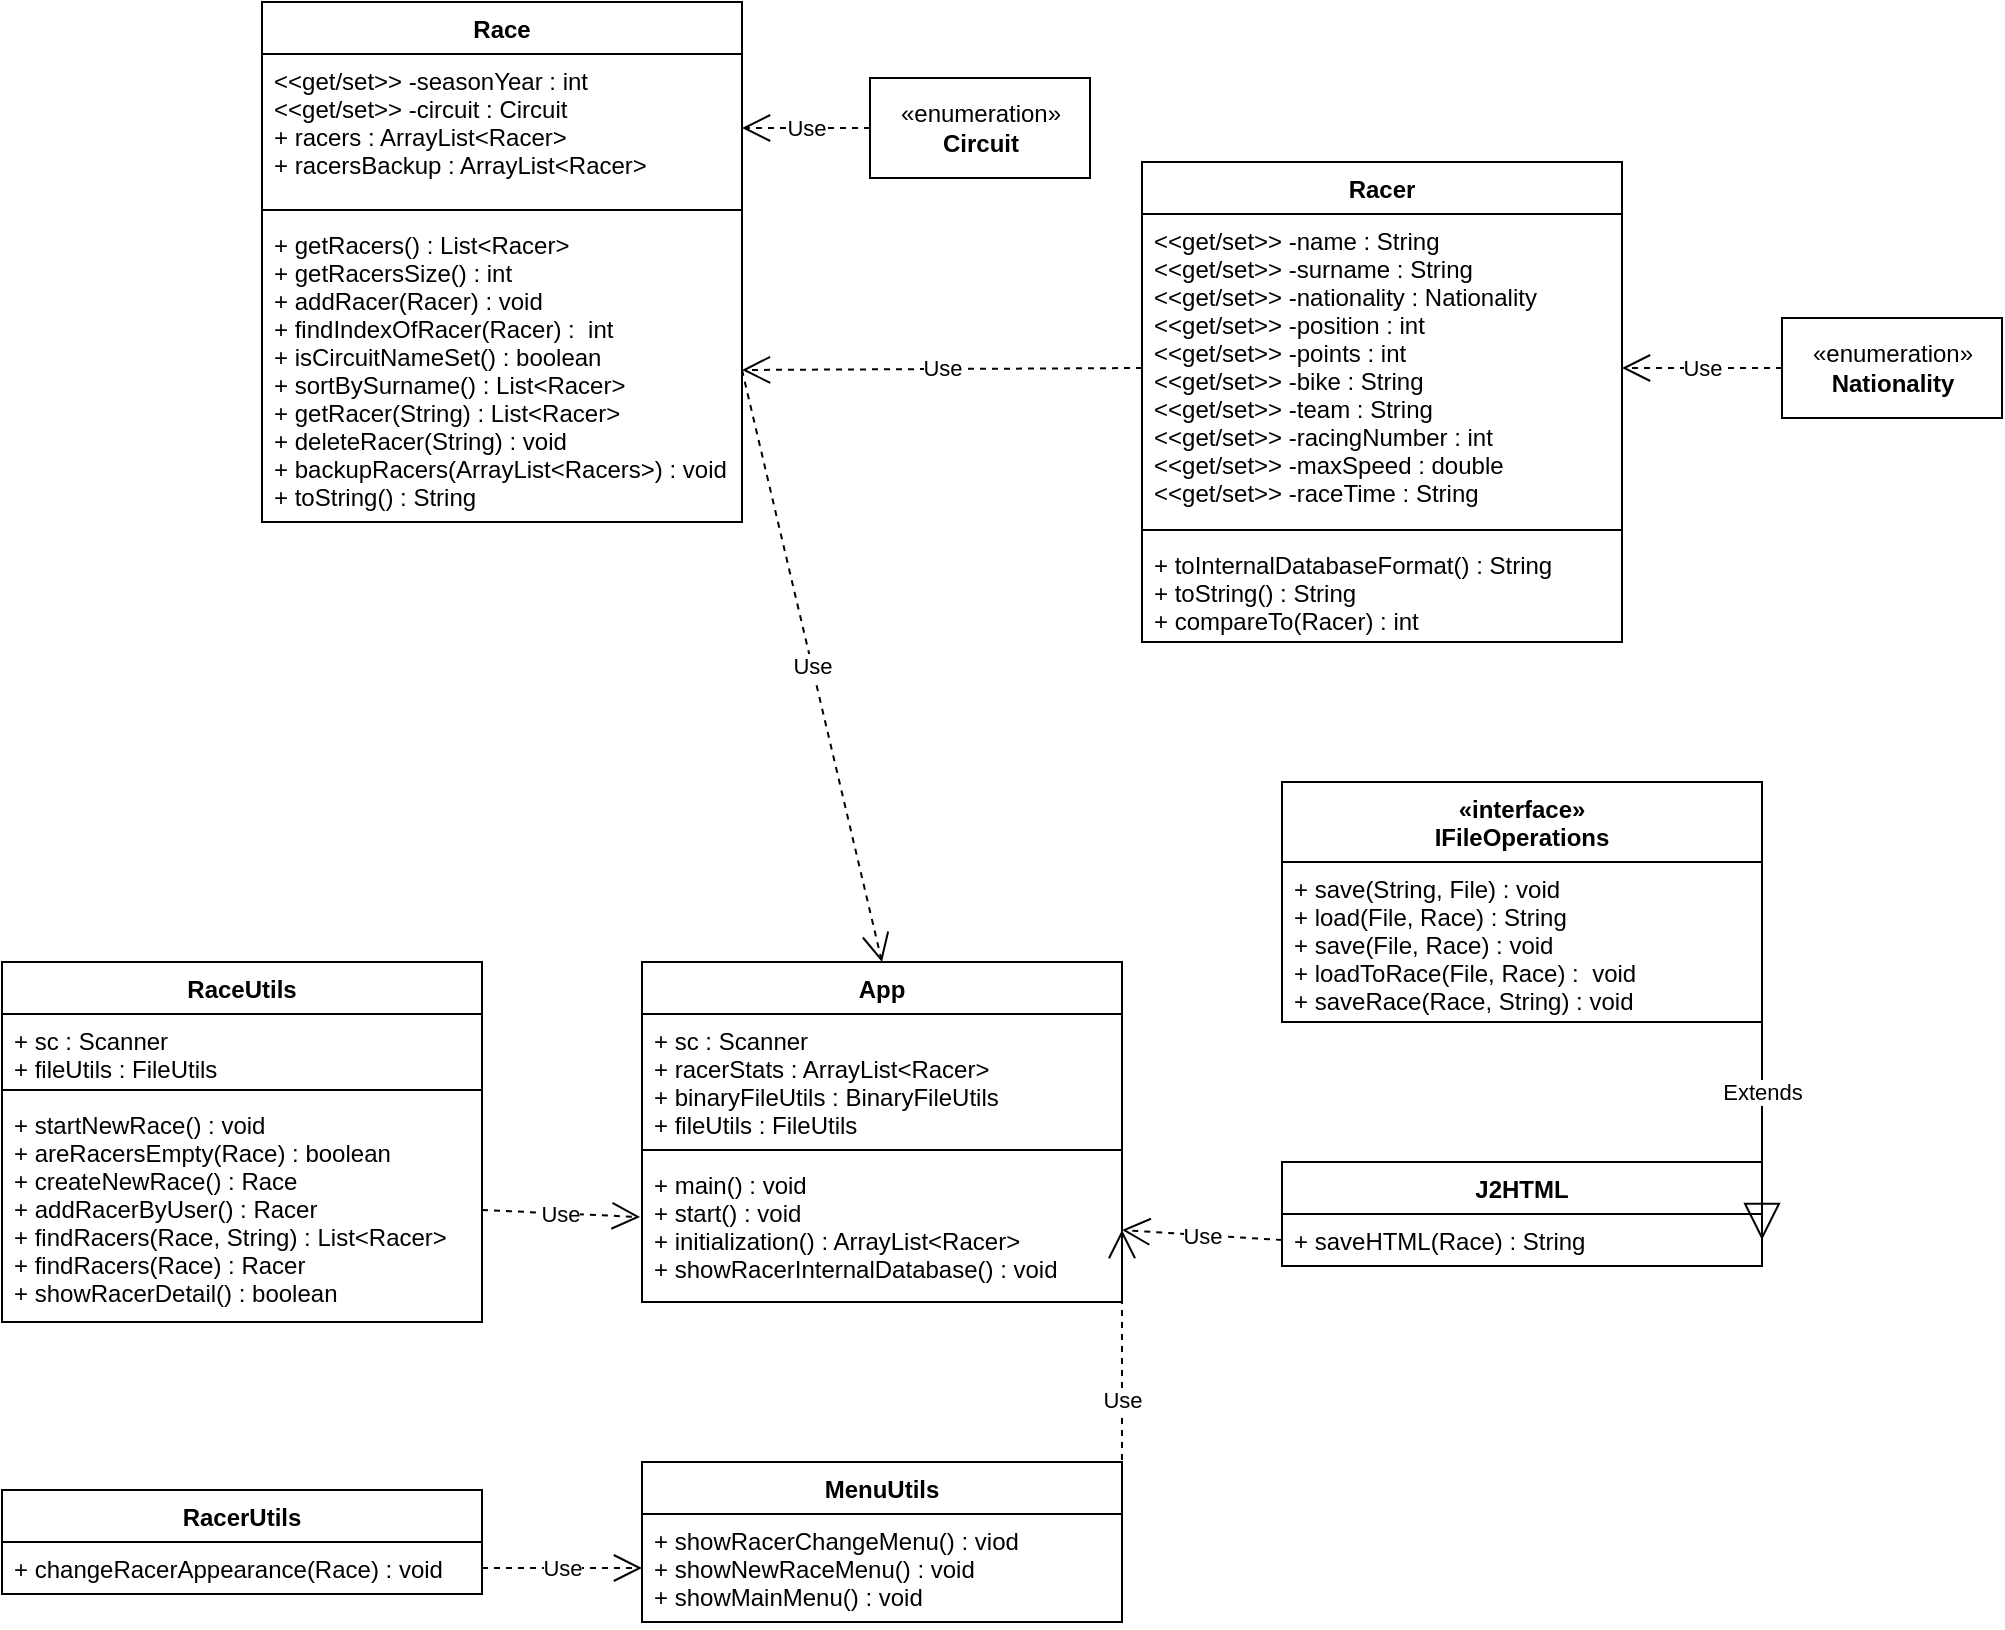 <mxfile version="19.0.1" type="github">
  <diagram id="C5RBs43oDa-KdzZeNtuy" name="Page-1">
    <mxGraphModel dx="1113" dy="732" grid="1" gridSize="10" guides="1" tooltips="1" connect="1" arrows="1" fold="1" page="1" pageScale="1" pageWidth="827" pageHeight="1169" math="0" shadow="0">
      <root>
        <mxCell id="WIyWlLk6GJQsqaUBKTNV-0" />
        <mxCell id="WIyWlLk6GJQsqaUBKTNV-1" parent="WIyWlLk6GJQsqaUBKTNV-0" />
        <mxCell id="mKFjjN0TuRmioYyIV8rE-8" value="Racer" style="swimlane;fontStyle=1;align=center;verticalAlign=top;childLayout=stackLayout;horizontal=1;startSize=26;horizontalStack=0;resizeParent=1;resizeParentMax=0;resizeLast=0;collapsible=1;marginBottom=0;" vertex="1" parent="WIyWlLk6GJQsqaUBKTNV-1">
          <mxGeometry x="570" y="80" width="240" height="240" as="geometry" />
        </mxCell>
        <mxCell id="mKFjjN0TuRmioYyIV8rE-9" value="&lt;&lt;get/set&gt;&gt; -name : String&#xa;&lt;&lt;get/set&gt;&gt; -surname : String&#xa;&lt;&lt;get/set&gt;&gt; -nationality : Nationality&#xa;&lt;&lt;get/set&gt;&gt; -position : int&#xa;&lt;&lt;get/set&gt;&gt; -points : int&#xa;&lt;&lt;get/set&gt;&gt; -bike : String&#xa;&lt;&lt;get/set&gt;&gt; -team : String&#xa;&lt;&lt;get/set&gt;&gt; -racingNumber : int&#xa;&lt;&lt;get/set&gt;&gt; -maxSpeed : double&#xa;&lt;&lt;get/set&gt;&gt; -raceTime : String" style="text;strokeColor=none;fillColor=none;align=left;verticalAlign=top;spacingLeft=4;spacingRight=4;overflow=hidden;rotatable=0;points=[[0,0.5],[1,0.5]];portConstraint=eastwest;" vertex="1" parent="mKFjjN0TuRmioYyIV8rE-8">
          <mxGeometry y="26" width="240" height="154" as="geometry" />
        </mxCell>
        <mxCell id="mKFjjN0TuRmioYyIV8rE-10" value="" style="line;strokeWidth=1;fillColor=none;align=left;verticalAlign=middle;spacingTop=-1;spacingLeft=3;spacingRight=3;rotatable=0;labelPosition=right;points=[];portConstraint=eastwest;" vertex="1" parent="mKFjjN0TuRmioYyIV8rE-8">
          <mxGeometry y="180" width="240" height="8" as="geometry" />
        </mxCell>
        <mxCell id="mKFjjN0TuRmioYyIV8rE-11" value="+ toInternalDatabaseFormat() : String&#xa;+ toString() : String&#xa;+ compareTo(Racer) : int&#xa;" style="text;strokeColor=none;fillColor=none;align=left;verticalAlign=top;spacingLeft=4;spacingRight=4;overflow=hidden;rotatable=0;points=[[0,0.5],[1,0.5]];portConstraint=eastwest;" vertex="1" parent="mKFjjN0TuRmioYyIV8rE-8">
          <mxGeometry y="188" width="240" height="52" as="geometry" />
        </mxCell>
        <mxCell id="mKFjjN0TuRmioYyIV8rE-16" value="Race" style="swimlane;fontStyle=1;align=center;verticalAlign=top;childLayout=stackLayout;horizontal=1;startSize=26;horizontalStack=0;resizeParent=1;resizeParentMax=0;resizeLast=0;collapsible=1;marginBottom=0;" vertex="1" parent="WIyWlLk6GJQsqaUBKTNV-1">
          <mxGeometry x="130" width="240" height="260" as="geometry" />
        </mxCell>
        <mxCell id="mKFjjN0TuRmioYyIV8rE-17" value="&lt;&lt;get/set&gt;&gt; -seasonYear : int&#xa;&lt;&lt;get/set&gt;&gt; -circuit : Circuit&#xa;+ racers : ArrayList&lt;Racer&gt;&#xa;+ racersBackup : ArrayList&lt;Racer&gt;&#xa;&#xa;" style="text;strokeColor=none;fillColor=none;align=left;verticalAlign=top;spacingLeft=4;spacingRight=4;overflow=hidden;rotatable=0;points=[[0,0.5],[1,0.5]];portConstraint=eastwest;" vertex="1" parent="mKFjjN0TuRmioYyIV8rE-16">
          <mxGeometry y="26" width="240" height="74" as="geometry" />
        </mxCell>
        <mxCell id="mKFjjN0TuRmioYyIV8rE-18" value="" style="line;strokeWidth=1;fillColor=none;align=left;verticalAlign=middle;spacingTop=-1;spacingLeft=3;spacingRight=3;rotatable=0;labelPosition=right;points=[];portConstraint=eastwest;" vertex="1" parent="mKFjjN0TuRmioYyIV8rE-16">
          <mxGeometry y="100" width="240" height="8" as="geometry" />
        </mxCell>
        <mxCell id="mKFjjN0TuRmioYyIV8rE-19" value="+ getRacers() : List&lt;Racer&gt;&#xa;+ getRacersSize() : int&#xa;+ addRacer(Racer) : void&#xa;+ findIndexOfRacer(Racer) :  int&#xa;+ isCircuitNameSet() : boolean&#xa;+ sortBySurname() : List&lt;Racer&gt;&#xa;+ getRacer(String) : List&lt;Racer&gt;&#xa;+ deleteRacer(String) : void&#xa;+ backupRacers(ArrayList&lt;Racers&gt;) : void &#xa;+ toString() : String&#xa;" style="text;strokeColor=none;fillColor=none;align=left;verticalAlign=top;spacingLeft=4;spacingRight=4;overflow=hidden;rotatable=0;points=[[0,0.5],[1,0.5]];portConstraint=eastwest;" vertex="1" parent="mKFjjN0TuRmioYyIV8rE-16">
          <mxGeometry y="108" width="240" height="152" as="geometry" />
        </mxCell>
        <mxCell id="mKFjjN0TuRmioYyIV8rE-29" value="«enumeration»&lt;br&gt;&lt;b&gt;Nationality&lt;/b&gt;" style="html=1;" vertex="1" parent="WIyWlLk6GJQsqaUBKTNV-1">
          <mxGeometry x="890" y="158" width="110" height="50" as="geometry" />
        </mxCell>
        <mxCell id="mKFjjN0TuRmioYyIV8rE-30" value="«enumeration»&lt;br&gt;&lt;b&gt;Circuit&lt;/b&gt;" style="html=1;" vertex="1" parent="WIyWlLk6GJQsqaUBKTNV-1">
          <mxGeometry x="434" y="38" width="110" height="50" as="geometry" />
        </mxCell>
        <mxCell id="mKFjjN0TuRmioYyIV8rE-38" value="«interface»&#xa;IFileOperations" style="swimlane;fontStyle=1;align=center;verticalAlign=top;childLayout=stackLayout;horizontal=1;startSize=40;horizontalStack=0;resizeParent=1;resizeParentMax=0;resizeLast=0;collapsible=1;marginBottom=0;" vertex="1" parent="WIyWlLk6GJQsqaUBKTNV-1">
          <mxGeometry x="640" y="390" width="240" height="120" as="geometry" />
        </mxCell>
        <mxCell id="mKFjjN0TuRmioYyIV8rE-41" value="+ save(String, File) : void&#xa;+ load(File, Race) : String&#xa;+ save(File, Race) : void&#xa;+ loadToRace(File, Race) :  void&#xa;+ saveRace(Race, String) : void" style="text;strokeColor=none;fillColor=none;align=left;verticalAlign=top;spacingLeft=4;spacingRight=4;overflow=hidden;rotatable=0;points=[[0,0.5],[1,0.5]];portConstraint=eastwest;" vertex="1" parent="mKFjjN0TuRmioYyIV8rE-38">
          <mxGeometry y="40" width="240" height="80" as="geometry" />
        </mxCell>
        <mxCell id="mKFjjN0TuRmioYyIV8rE-42" value="App" style="swimlane;fontStyle=1;align=center;verticalAlign=top;childLayout=stackLayout;horizontal=1;startSize=26;horizontalStack=0;resizeParent=1;resizeParentMax=0;resizeLast=0;collapsible=1;marginBottom=0;" vertex="1" parent="WIyWlLk6GJQsqaUBKTNV-1">
          <mxGeometry x="320" y="480" width="240" height="170" as="geometry" />
        </mxCell>
        <mxCell id="mKFjjN0TuRmioYyIV8rE-43" value="+ sc : Scanner&#xa;+ racerStats : ArrayList&lt;Racer&gt;  &#xa;+ binaryFileUtils : BinaryFileUtils&#xa;+ fileUtils : FileUtils" style="text;strokeColor=none;fillColor=none;align=left;verticalAlign=top;spacingLeft=4;spacingRight=4;overflow=hidden;rotatable=0;points=[[0,0.5],[1,0.5]];portConstraint=eastwest;" vertex="1" parent="mKFjjN0TuRmioYyIV8rE-42">
          <mxGeometry y="26" width="240" height="64" as="geometry" />
        </mxCell>
        <mxCell id="mKFjjN0TuRmioYyIV8rE-44" value="" style="line;strokeWidth=1;fillColor=none;align=left;verticalAlign=middle;spacingTop=-1;spacingLeft=3;spacingRight=3;rotatable=0;labelPosition=right;points=[];portConstraint=eastwest;" vertex="1" parent="mKFjjN0TuRmioYyIV8rE-42">
          <mxGeometry y="90" width="240" height="8" as="geometry" />
        </mxCell>
        <mxCell id="mKFjjN0TuRmioYyIV8rE-45" value="+ main() : void&#xa;+ start() : void&#xa;+ initialization() : ArrayList&lt;Racer&gt;&#xa;+ showRacerInternalDatabase() : void" style="text;strokeColor=none;fillColor=none;align=left;verticalAlign=top;spacingLeft=4;spacingRight=4;overflow=hidden;rotatable=0;points=[[0,0.5],[1,0.5]];portConstraint=eastwest;" vertex="1" parent="mKFjjN0TuRmioYyIV8rE-42">
          <mxGeometry y="98" width="240" height="72" as="geometry" />
        </mxCell>
        <mxCell id="mKFjjN0TuRmioYyIV8rE-47" value="J2HTML" style="swimlane;fontStyle=1;align=center;verticalAlign=top;childLayout=stackLayout;horizontal=1;startSize=26;horizontalStack=0;resizeParent=1;resizeParentMax=0;resizeLast=0;collapsible=1;marginBottom=0;" vertex="1" parent="WIyWlLk6GJQsqaUBKTNV-1">
          <mxGeometry x="640" y="580" width="240" height="52" as="geometry" />
        </mxCell>
        <mxCell id="mKFjjN0TuRmioYyIV8rE-50" value="+ saveHTML(Race) : String" style="text;strokeColor=none;fillColor=none;align=left;verticalAlign=top;spacingLeft=4;spacingRight=4;overflow=hidden;rotatable=0;points=[[0,0.5],[1,0.5]];portConstraint=eastwest;" vertex="1" parent="mKFjjN0TuRmioYyIV8rE-47">
          <mxGeometry y="26" width="240" height="26" as="geometry" />
        </mxCell>
        <mxCell id="mKFjjN0TuRmioYyIV8rE-51" value="MenuUtils" style="swimlane;fontStyle=1;align=center;verticalAlign=top;childLayout=stackLayout;horizontal=1;startSize=26;horizontalStack=0;resizeParent=1;resizeParentMax=0;resizeLast=0;collapsible=1;marginBottom=0;" vertex="1" parent="WIyWlLk6GJQsqaUBKTNV-1">
          <mxGeometry x="320" y="730" width="240" height="80" as="geometry" />
        </mxCell>
        <mxCell id="mKFjjN0TuRmioYyIV8rE-54" value="+ showRacerChangeMenu() : viod&#xa;+ showNewRaceMenu() : void&#xa;+ showMainMenu() : void" style="text;strokeColor=none;fillColor=none;align=left;verticalAlign=top;spacingLeft=4;spacingRight=4;overflow=hidden;rotatable=0;points=[[0,0.5],[1,0.5]];portConstraint=eastwest;" vertex="1" parent="mKFjjN0TuRmioYyIV8rE-51">
          <mxGeometry y="26" width="240" height="54" as="geometry" />
        </mxCell>
        <mxCell id="mKFjjN0TuRmioYyIV8rE-55" value="RaceUtils" style="swimlane;fontStyle=1;align=center;verticalAlign=top;childLayout=stackLayout;horizontal=1;startSize=26;horizontalStack=0;resizeParent=1;resizeParentMax=0;resizeLast=0;collapsible=1;marginBottom=0;" vertex="1" parent="WIyWlLk6GJQsqaUBKTNV-1">
          <mxGeometry y="480" width="240" height="180" as="geometry" />
        </mxCell>
        <mxCell id="mKFjjN0TuRmioYyIV8rE-56" value="+ sc : Scanner&#xa;+ fileUtils : FileUtils" style="text;strokeColor=none;fillColor=none;align=left;verticalAlign=top;spacingLeft=4;spacingRight=4;overflow=hidden;rotatable=0;points=[[0,0.5],[1,0.5]];portConstraint=eastwest;" vertex="1" parent="mKFjjN0TuRmioYyIV8rE-55">
          <mxGeometry y="26" width="240" height="34" as="geometry" />
        </mxCell>
        <mxCell id="mKFjjN0TuRmioYyIV8rE-57" value="" style="line;strokeWidth=1;fillColor=none;align=left;verticalAlign=middle;spacingTop=-1;spacingLeft=3;spacingRight=3;rotatable=0;labelPosition=right;points=[];portConstraint=eastwest;" vertex="1" parent="mKFjjN0TuRmioYyIV8rE-55">
          <mxGeometry y="60" width="240" height="8" as="geometry" />
        </mxCell>
        <mxCell id="mKFjjN0TuRmioYyIV8rE-58" value="+ startNewRace() : void&#xa;+ areRacersEmpty(Race) : boolean&#xa;+ createNewRace() : Race&#xa;+ addRacerByUser() : Racer&#xa;+ findRacers(Race, String) : List&lt;Racer&gt;&#xa;+ findRacers(Race) : Racer&#xa;+ showRacerDetail() : boolean" style="text;strokeColor=none;fillColor=none;align=left;verticalAlign=top;spacingLeft=4;spacingRight=4;overflow=hidden;rotatable=0;points=[[0,0.5],[1,0.5]];portConstraint=eastwest;" vertex="1" parent="mKFjjN0TuRmioYyIV8rE-55">
          <mxGeometry y="68" width="240" height="112" as="geometry" />
        </mxCell>
        <mxCell id="mKFjjN0TuRmioYyIV8rE-59" value="RacerUtils" style="swimlane;fontStyle=1;align=center;verticalAlign=top;childLayout=stackLayout;horizontal=1;startSize=26;horizontalStack=0;resizeParent=1;resizeParentMax=0;resizeLast=0;collapsible=1;marginBottom=0;" vertex="1" parent="WIyWlLk6GJQsqaUBKTNV-1">
          <mxGeometry y="744" width="240" height="52" as="geometry" />
        </mxCell>
        <mxCell id="mKFjjN0TuRmioYyIV8rE-62" value="+ changeRacerAppearance(Race) : void" style="text;strokeColor=none;fillColor=none;align=left;verticalAlign=top;spacingLeft=4;spacingRight=4;overflow=hidden;rotatable=0;points=[[0,0.5],[1,0.5]];portConstraint=eastwest;" vertex="1" parent="mKFjjN0TuRmioYyIV8rE-59">
          <mxGeometry y="26" width="240" height="26" as="geometry" />
        </mxCell>
        <mxCell id="mKFjjN0TuRmioYyIV8rE-64" value="Use" style="endArrow=open;endSize=12;dashed=1;html=1;rounded=0;exitX=1;exitY=0.5;exitDx=0;exitDy=0;entryX=-0.004;entryY=0.41;entryDx=0;entryDy=0;entryPerimeter=0;" edge="1" parent="WIyWlLk6GJQsqaUBKTNV-1" source="mKFjjN0TuRmioYyIV8rE-58" target="mKFjjN0TuRmioYyIV8rE-45">
          <mxGeometry width="160" relative="1" as="geometry">
            <mxPoint x="106" y="580" as="sourcePoint" />
            <mxPoint x="316" y="450" as="targetPoint" />
          </mxGeometry>
        </mxCell>
        <mxCell id="mKFjjN0TuRmioYyIV8rE-65" value="Use" style="endArrow=open;endSize=12;dashed=1;html=1;rounded=0;entryX=0;entryY=0.5;entryDx=0;entryDy=0;exitX=1;exitY=0.5;exitDx=0;exitDy=0;" edge="1" parent="WIyWlLk6GJQsqaUBKTNV-1" source="mKFjjN0TuRmioYyIV8rE-62" target="mKFjjN0TuRmioYyIV8rE-54">
          <mxGeometry width="160" relative="1" as="geometry">
            <mxPoint x="220" y="1010" as="sourcePoint" />
            <mxPoint x="380" y="1010" as="targetPoint" />
          </mxGeometry>
        </mxCell>
        <mxCell id="mKFjjN0TuRmioYyIV8rE-66" value="Use" style="endArrow=open;endSize=12;dashed=1;html=1;rounded=0;exitX=0;exitY=0.5;exitDx=0;exitDy=0;entryX=1;entryY=0.5;entryDx=0;entryDy=0;" edge="1" parent="WIyWlLk6GJQsqaUBKTNV-1" source="mKFjjN0TuRmioYyIV8rE-50" target="mKFjjN0TuRmioYyIV8rE-45">
          <mxGeometry width="160" relative="1" as="geometry">
            <mxPoint x="420" y="540" as="sourcePoint" />
            <mxPoint x="580" y="540" as="targetPoint" />
          </mxGeometry>
        </mxCell>
        <mxCell id="mKFjjN0TuRmioYyIV8rE-71" value="Use" style="endArrow=open;endSize=12;dashed=1;html=1;rounded=0;exitX=1;exitY=0.5;exitDx=0;exitDy=0;entryX=1;entryY=0.5;entryDx=0;entryDy=0;" edge="1" parent="WIyWlLk6GJQsqaUBKTNV-1" source="mKFjjN0TuRmioYyIV8rE-54" target="mKFjjN0TuRmioYyIV8rE-45">
          <mxGeometry width="160" relative="1" as="geometry">
            <mxPoint x="640" y="770" as="sourcePoint" />
            <mxPoint x="510" y="650" as="targetPoint" />
          </mxGeometry>
        </mxCell>
        <mxCell id="mKFjjN0TuRmioYyIV8rE-72" value="Use" style="endArrow=open;endSize=12;dashed=1;html=1;rounded=0;exitX=0;exitY=0.5;exitDx=0;exitDy=0;entryX=1;entryY=0.5;entryDx=0;entryDy=0;" edge="1" parent="WIyWlLk6GJQsqaUBKTNV-1" source="mKFjjN0TuRmioYyIV8rE-30" target="mKFjjN0TuRmioYyIV8rE-17">
          <mxGeometry width="160" relative="1" as="geometry">
            <mxPoint x="340" y="310" as="sourcePoint" />
            <mxPoint x="500" y="310" as="targetPoint" />
          </mxGeometry>
        </mxCell>
        <mxCell id="mKFjjN0TuRmioYyIV8rE-73" value="Use" style="endArrow=open;endSize=12;dashed=1;html=1;rounded=0;exitX=0;exitY=0.5;exitDx=0;exitDy=0;entryX=1;entryY=0.5;entryDx=0;entryDy=0;" edge="1" parent="WIyWlLk6GJQsqaUBKTNV-1" source="mKFjjN0TuRmioYyIV8rE-29" target="mKFjjN0TuRmioYyIV8rE-9">
          <mxGeometry width="160" relative="1" as="geometry">
            <mxPoint x="350" y="360" as="sourcePoint" />
            <mxPoint x="510" y="360" as="targetPoint" />
          </mxGeometry>
        </mxCell>
        <mxCell id="mKFjjN0TuRmioYyIV8rE-74" value="Use" style="endArrow=open;endSize=12;dashed=1;html=1;rounded=0;exitX=0;exitY=0.5;exitDx=0;exitDy=0;entryX=1;entryY=0.5;entryDx=0;entryDy=0;" edge="1" parent="WIyWlLk6GJQsqaUBKTNV-1" source="mKFjjN0TuRmioYyIV8rE-9" target="mKFjjN0TuRmioYyIV8rE-19">
          <mxGeometry width="160" relative="1" as="geometry">
            <mxPoint x="370" y="360" as="sourcePoint" />
            <mxPoint x="530" y="360" as="targetPoint" />
          </mxGeometry>
        </mxCell>
        <mxCell id="mKFjjN0TuRmioYyIV8rE-75" value="Use" style="endArrow=open;endSize=12;dashed=1;html=1;rounded=0;exitX=1;exitY=0.5;exitDx=0;exitDy=0;entryX=0.5;entryY=0;entryDx=0;entryDy=0;" edge="1" parent="WIyWlLk6GJQsqaUBKTNV-1" source="mKFjjN0TuRmioYyIV8rE-19" target="mKFjjN0TuRmioYyIV8rE-42">
          <mxGeometry width="160" relative="1" as="geometry">
            <mxPoint x="120" y="180" as="sourcePoint" />
            <mxPoint x="530" y="360" as="targetPoint" />
          </mxGeometry>
        </mxCell>
        <mxCell id="mKFjjN0TuRmioYyIV8rE-77" value="Extends" style="endArrow=block;endSize=16;endFill=0;html=1;rounded=0;exitX=1;exitY=0.5;exitDx=0;exitDy=0;entryX=1;entryY=0.5;entryDx=0;entryDy=0;" edge="1" parent="WIyWlLk6GJQsqaUBKTNV-1" source="mKFjjN0TuRmioYyIV8rE-41" target="mKFjjN0TuRmioYyIV8rE-50">
          <mxGeometry width="160" relative="1" as="geometry">
            <mxPoint x="370" y="430" as="sourcePoint" />
            <mxPoint x="530" y="430" as="targetPoint" />
          </mxGeometry>
        </mxCell>
      </root>
    </mxGraphModel>
  </diagram>
</mxfile>
